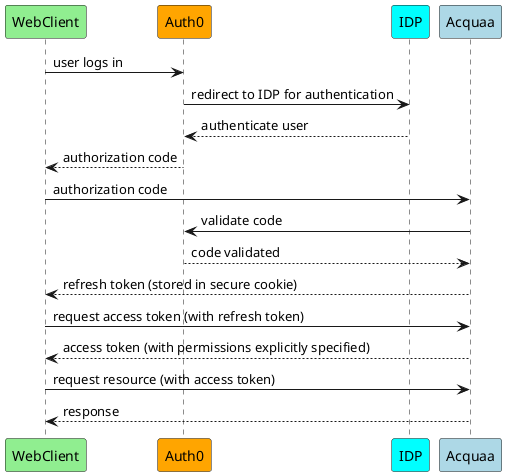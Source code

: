 @startuml Login
participant WebClient #lightgreen
participant Auth0 #orange
participant IDP #cyan
participant Acquaa #lightblue

WebClient -> Auth0 : user logs in
Auth0 -> IDP : redirect to IDP for authentication
IDP --> Auth0 : authenticate user
Auth0 --> WebClient : authorization code
WebClient -> Acquaa : authorization code

Acquaa -> Auth0 : validate code
Auth0 --> Acquaa : code validated
Acquaa --> WebClient : refresh token (stored in secure cookie)

WebClient -> Acquaa : request access token (with refresh token)
Acquaa --> WebClient : access token (with permissions explicitly specified)

WebClient -> Acquaa : request resource (with access token)
Acquaa --> WebClient : response

@enduml